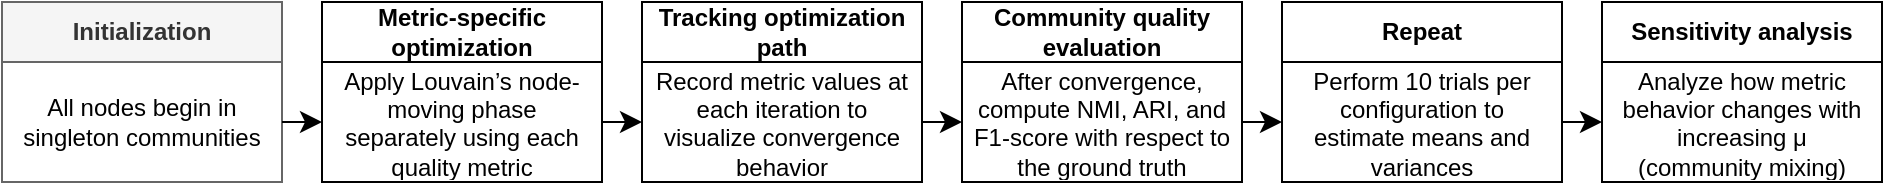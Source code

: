 <mxfile version="27.0.5">
  <diagram id="C5RBs43oDa-KdzZeNtuy" name="Page-1">
    <mxGraphModel dx="756" dy="559" grid="1" gridSize="10" guides="1" tooltips="1" connect="1" arrows="1" fold="1" page="1" pageScale="1" pageWidth="827" pageHeight="1169" math="0" shadow="0">
      <root>
        <mxCell id="WIyWlLk6GJQsqaUBKTNV-0" />
        <mxCell id="WIyWlLk6GJQsqaUBKTNV-1" parent="WIyWlLk6GJQsqaUBKTNV-0" />
        <mxCell id="zkQeglwhI-UMu3lqTF0E-3" value="&lt;b&gt;Initialization&lt;/b&gt;" style="swimlane;fontStyle=0;childLayout=stackLayout;horizontal=1;startSize=30;horizontalStack=0;resizeParent=1;resizeParentMax=0;resizeLast=0;collapsible=1;marginBottom=0;whiteSpace=wrap;html=1;fillColor=#f5f5f5;fontColor=#333333;strokeColor=#666666;" vertex="1" parent="WIyWlLk6GJQsqaUBKTNV-1">
          <mxGeometry x="20" y="20" width="140" height="90" as="geometry" />
        </mxCell>
        <mxCell id="zkQeglwhI-UMu3lqTF0E-5" value="All nodes begin in singleton communities" style="text;strokeColor=none;fillColor=none;align=center;verticalAlign=middle;spacingLeft=4;spacingRight=4;overflow=hidden;points=[[0,0.5],[1,0.5]];portConstraint=eastwest;rotatable=0;whiteSpace=wrap;html=1;" vertex="1" parent="zkQeglwhI-UMu3lqTF0E-3">
          <mxGeometry y="30" width="140" height="60" as="geometry" />
        </mxCell>
        <mxCell id="zkQeglwhI-UMu3lqTF0E-7" value="&lt;b&gt;Metric-specific optimization&lt;/b&gt;" style="swimlane;fontStyle=0;childLayout=stackLayout;horizontal=1;startSize=30;horizontalStack=0;resizeParent=1;resizeParentMax=0;resizeLast=0;collapsible=1;marginBottom=0;whiteSpace=wrap;html=1;" vertex="1" parent="WIyWlLk6GJQsqaUBKTNV-1">
          <mxGeometry x="180" y="20" width="140" height="90" as="geometry" />
        </mxCell>
        <mxCell id="zkQeglwhI-UMu3lqTF0E-8" value="Apply Louvain’s node-moving phase separately using each quality metric" style="text;strokeColor=none;fillColor=none;align=center;verticalAlign=middle;spacingLeft=4;spacingRight=4;overflow=hidden;points=[[0,0.5],[1,0.5]];portConstraint=eastwest;rotatable=0;whiteSpace=wrap;html=1;" vertex="1" parent="zkQeglwhI-UMu3lqTF0E-7">
          <mxGeometry y="30" width="140" height="60" as="geometry" />
        </mxCell>
        <mxCell id="zkQeglwhI-UMu3lqTF0E-9" value="&lt;b&gt;Tracking optimization path&lt;/b&gt;" style="swimlane;fontStyle=0;childLayout=stackLayout;horizontal=1;startSize=30;horizontalStack=0;resizeParent=1;resizeParentMax=0;resizeLast=0;collapsible=1;marginBottom=0;whiteSpace=wrap;html=1;" vertex="1" parent="WIyWlLk6GJQsqaUBKTNV-1">
          <mxGeometry x="340" y="20" width="140" height="90" as="geometry" />
        </mxCell>
        <mxCell id="zkQeglwhI-UMu3lqTF0E-10" value="Record metric values at each iteration to visualize convergence behavior" style="text;strokeColor=none;fillColor=none;align=center;verticalAlign=middle;spacingLeft=4;spacingRight=4;overflow=hidden;points=[[0,0.5],[1,0.5]];portConstraint=eastwest;rotatable=0;whiteSpace=wrap;html=1;" vertex="1" parent="zkQeglwhI-UMu3lqTF0E-9">
          <mxGeometry y="30" width="140" height="60" as="geometry" />
        </mxCell>
        <mxCell id="zkQeglwhI-UMu3lqTF0E-11" value="&lt;b&gt;Community quality evaluation&lt;/b&gt;" style="swimlane;fontStyle=0;childLayout=stackLayout;horizontal=1;startSize=30;horizontalStack=0;resizeParent=1;resizeParentMax=0;resizeLast=0;collapsible=1;marginBottom=0;whiteSpace=wrap;html=1;" vertex="1" parent="WIyWlLk6GJQsqaUBKTNV-1">
          <mxGeometry x="500" y="20" width="140" height="90" as="geometry" />
        </mxCell>
        <mxCell id="zkQeglwhI-UMu3lqTF0E-12" value="After convergence, compute NMI, ARI, and F1-score with respect to the ground truth" style="text;strokeColor=none;fillColor=none;align=center;verticalAlign=middle;spacingLeft=4;spacingRight=4;overflow=hidden;points=[[0,0.5],[1,0.5]];portConstraint=eastwest;rotatable=0;whiteSpace=wrap;html=1;" vertex="1" parent="zkQeglwhI-UMu3lqTF0E-11">
          <mxGeometry y="30" width="140" height="60" as="geometry" />
        </mxCell>
        <mxCell id="zkQeglwhI-UMu3lqTF0E-15" value="&lt;b&gt;Sensitivity analysis&lt;/b&gt;" style="swimlane;fontStyle=0;childLayout=stackLayout;horizontal=1;startSize=30;horizontalStack=0;resizeParent=1;resizeParentMax=0;resizeLast=0;collapsible=1;marginBottom=0;whiteSpace=wrap;html=1;" vertex="1" parent="WIyWlLk6GJQsqaUBKTNV-1">
          <mxGeometry x="820" y="20" width="140" height="90" as="geometry" />
        </mxCell>
        <mxCell id="zkQeglwhI-UMu3lqTF0E-16" value="Analyze how metric behavior changes with increasing μ (community mixing)" style="text;strokeColor=none;fillColor=none;align=center;verticalAlign=middle;spacingLeft=4;spacingRight=4;overflow=hidden;points=[[0,0.5],[1,0.5]];portConstraint=eastwest;rotatable=0;whiteSpace=wrap;html=1;" vertex="1" parent="zkQeglwhI-UMu3lqTF0E-15">
          <mxGeometry y="30" width="140" height="60" as="geometry" />
        </mxCell>
        <mxCell id="zkQeglwhI-UMu3lqTF0E-17" value="&lt;b&gt;Repeat&lt;/b&gt;" style="swimlane;fontStyle=0;childLayout=stackLayout;horizontal=1;startSize=30;horizontalStack=0;resizeParent=1;resizeParentMax=0;resizeLast=0;collapsible=1;marginBottom=0;whiteSpace=wrap;html=1;" vertex="1" parent="WIyWlLk6GJQsqaUBKTNV-1">
          <mxGeometry x="660" y="20" width="140" height="90" as="geometry" />
        </mxCell>
        <mxCell id="zkQeglwhI-UMu3lqTF0E-18" value="Perform 10 trials per configuration to estimate means and variances" style="text;strokeColor=none;fillColor=none;align=center;verticalAlign=middle;spacingLeft=4;spacingRight=4;overflow=hidden;points=[[0,0.5],[1,0.5]];portConstraint=eastwest;rotatable=0;whiteSpace=wrap;html=1;" vertex="1" parent="zkQeglwhI-UMu3lqTF0E-17">
          <mxGeometry y="30" width="140" height="60" as="geometry" />
        </mxCell>
        <mxCell id="zkQeglwhI-UMu3lqTF0E-26" style="edgeStyle=none;curved=1;rounded=0;orthogonalLoop=1;jettySize=auto;html=1;exitX=1;exitY=0.5;exitDx=0;exitDy=0;fontSize=12;startSize=8;endSize=8;" edge="1" parent="WIyWlLk6GJQsqaUBKTNV-1" source="zkQeglwhI-UMu3lqTF0E-8" target="zkQeglwhI-UMu3lqTF0E-10">
          <mxGeometry relative="1" as="geometry" />
        </mxCell>
        <mxCell id="zkQeglwhI-UMu3lqTF0E-27" style="edgeStyle=none;curved=1;rounded=0;orthogonalLoop=1;jettySize=auto;html=1;exitX=1;exitY=0.5;exitDx=0;exitDy=0;entryX=0;entryY=0.5;entryDx=0;entryDy=0;fontSize=12;startSize=8;endSize=8;" edge="1" parent="WIyWlLk6GJQsqaUBKTNV-1" source="zkQeglwhI-UMu3lqTF0E-5" target="zkQeglwhI-UMu3lqTF0E-8">
          <mxGeometry relative="1" as="geometry" />
        </mxCell>
        <mxCell id="zkQeglwhI-UMu3lqTF0E-28" style="edgeStyle=none;curved=1;rounded=0;orthogonalLoop=1;jettySize=auto;html=1;exitX=1;exitY=0.5;exitDx=0;exitDy=0;entryX=0;entryY=0.5;entryDx=0;entryDy=0;fontSize=12;startSize=8;endSize=8;" edge="1" parent="WIyWlLk6GJQsqaUBKTNV-1" source="zkQeglwhI-UMu3lqTF0E-10" target="zkQeglwhI-UMu3lqTF0E-12">
          <mxGeometry relative="1" as="geometry" />
        </mxCell>
        <mxCell id="zkQeglwhI-UMu3lqTF0E-29" style="edgeStyle=none;curved=1;rounded=0;orthogonalLoop=1;jettySize=auto;html=1;exitX=1;exitY=0.5;exitDx=0;exitDy=0;entryX=0;entryY=0.5;entryDx=0;entryDy=0;fontSize=12;startSize=8;endSize=8;" edge="1" parent="WIyWlLk6GJQsqaUBKTNV-1" source="zkQeglwhI-UMu3lqTF0E-12" target="zkQeglwhI-UMu3lqTF0E-18">
          <mxGeometry relative="1" as="geometry" />
        </mxCell>
        <mxCell id="zkQeglwhI-UMu3lqTF0E-30" style="edgeStyle=none;curved=1;rounded=0;orthogonalLoop=1;jettySize=auto;html=1;exitX=1;exitY=0.5;exitDx=0;exitDy=0;entryX=0;entryY=0.5;entryDx=0;entryDy=0;fontSize=12;startSize=8;endSize=8;" edge="1" parent="WIyWlLk6GJQsqaUBKTNV-1" source="zkQeglwhI-UMu3lqTF0E-18" target="zkQeglwhI-UMu3lqTF0E-16">
          <mxGeometry relative="1" as="geometry" />
        </mxCell>
      </root>
    </mxGraphModel>
  </diagram>
</mxfile>

